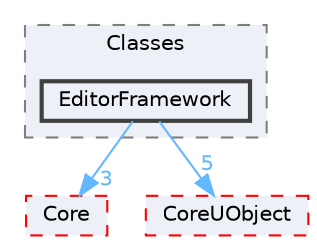 digraph "EditorFramework"
{
 // INTERACTIVE_SVG=YES
 // LATEX_PDF_SIZE
  bgcolor="transparent";
  edge [fontname=Helvetica,fontsize=10,labelfontname=Helvetica,labelfontsize=10];
  node [fontname=Helvetica,fontsize=10,shape=box,height=0.2,width=0.4];
  compound=true
  subgraph clusterdir_0ed647eebe6ffcaa496d3842b7cec6ce {
    graph [ bgcolor="#edf0f7", pencolor="grey50", label="Classes", fontname=Helvetica,fontsize=10 style="filled,dashed", URL="dir_0ed647eebe6ffcaa496d3842b7cec6ce.html",tooltip=""]
  dir_97b71980c3e0f5c9c8d1c087840ea6d8 [label="EditorFramework", fillcolor="#edf0f7", color="grey25", style="filled,bold", URL="dir_97b71980c3e0f5c9c8d1c087840ea6d8.html",tooltip=""];
  }
  dir_0e6cddcc9caa1238c7f3774224afaa45 [label="Core", fillcolor="#edf0f7", color="red", style="filled,dashed", URL="dir_0e6cddcc9caa1238c7f3774224afaa45.html",tooltip=""];
  dir_4c499e5e32e2b4479ad7e552df73eeae [label="CoreUObject", fillcolor="#edf0f7", color="red", style="filled,dashed", URL="dir_4c499e5e32e2b4479ad7e552df73eeae.html",tooltip=""];
  dir_97b71980c3e0f5c9c8d1c087840ea6d8->dir_0e6cddcc9caa1238c7f3774224afaa45 [headlabel="3", labeldistance=1.5 headhref="dir_000360_000266.html" href="dir_000360_000266.html" color="steelblue1" fontcolor="steelblue1"];
  dir_97b71980c3e0f5c9c8d1c087840ea6d8->dir_4c499e5e32e2b4479ad7e552df73eeae [headlabel="5", labeldistance=1.5 headhref="dir_000360_000268.html" href="dir_000360_000268.html" color="steelblue1" fontcolor="steelblue1"];
}
